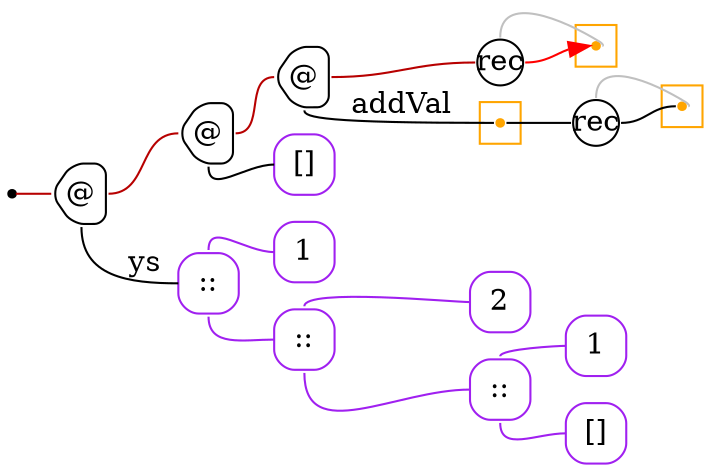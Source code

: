 digraph G {
  rankdir=LR;
  edge[arrowhead=none,arrowtail=none];
  node[fixedsize=true,shape=circle]
  size="9.201041666666667,5.219270833333334";
  labeldistance=0;
  nodesep=.175;
  ranksep=.175;

 nd1[shape=point];
   nd15[label="1",tooltip="nd15-ConstGraph",style=rounded,orientation=90,shape=square,width=.4,height=.4,color="purple"];
   nd21[label="2",tooltip="nd21-ConstGraph",style=rounded,orientation=90,shape=square,width=.4,height=.4,color="purple"];
   nd27[label="1",tooltip="nd27-ConstGraph",style=rounded,orientation=90,shape=square,width=.4,height=.4,color="purple"];
   nd32[label="[]",tooltip="nd32-ConstEmptyGraph",style=rounded,orientation=90,shape=square,width=.4,height=.4,color="purple"];
   nd363[label="::",tooltip="nd363-ConstListGraph",style=rounded,orientation=90,shape=square,width=.4,height=.4,color="purple"];
   nd369[label="::",tooltip="nd369-ConstListGraph",style=rounded,orientation=90,shape=square,width=.4,height=.4,color="purple"];
   nd375[label="::",tooltip="nd375-ConstListGraph",style=rounded,orientation=90,shape=square,width=.4,height=.4,color="purple"];
 subgraph cluster_nd174 {
   graph[style=fill,color="orange"];
   ndcluster_nd174[tooltip="nd174",orientation=90,shape=point,color="orange"];
 };
 nd379[label="rec",tooltip="nd379-RecurGraph",style=rounded,width=.3,height=.3,color="#000000"];
   subgraph cluster_nd383 {
     graph[style=fill,color="orange"];
     ndcluster_nd383[tooltip="nd383",orientation=90,shape=point,color="orange"];
   };
 nd49[label="@",tooltip="nd49-AppGraph",style=rounded,orientation=90,shape=house,width=.4,height=.4,color="#000000"];
 nd50[label="@",tooltip="nd50-AppGraph",style=rounded,orientation=90,shape=house,width=.4,height=.4,color="#000000"];
 nd51[label="@",tooltip="nd51-AppGraph",style=rounded,orientation=90,shape=house,width=.4,height=.4,color="#000000"];
   subgraph cluster_nd57 {
     graph[style=fill,color="orange"];
     ndcluster_nd57[tooltip="nd57",orientation=90,shape=point,color="orange"];
   };
 nd55[label="rec",tooltip="nd55-RecurGraph",style=rounded,width=.3,height=.3,color="#000000"];
   nd159[label="[]",tooltip="nd159-ConstEmptyGraph",style=rounded,orientation=90,shape=square,width=.4,height=.4,color="purple"];

  nd363->nd27[tailport=n,headport=w,color=purple,arrowhead=none,arrowtail=none];
  nd363->nd32[tailport=s,headport=w,color=purple,arrowhead=none,arrowtail=none];
  nd369->nd21[tailport=n,headport=w,color=purple,arrowhead=none,arrowtail=none];
  nd369->nd363[tailport=s,headport=w,color=purple,arrowhead=none,arrowtail=none];
  nd375->nd15[tailport=n,headport=w,color=purple,arrowhead=none,arrowtail=none];
  nd375->nd369[tailport=s,headport=w,color=purple,arrowhead=none,arrowtail=none];
  nd55->ndcluster_nd57[dir=back,headport=e,tailport=n,color=grey,arrowhead=none,arrowtail=none];
  nd55->ndcluster_nd57[tailport=e,headport=w,color=red,arrowhead=normal];
  nd51->nd55[tailport=e,headport=w,color="#b70000",arrowhead=none,arrowtail=none];
  nd50->nd51[tailport=e,headport=w,color="#b70000",arrowhead=none,arrowtail=none];
  nd50->nd159[tailport=s,headport=w];
  nd49->nd50[tailport=e,headport=w,color="#b70000",arrowhead=none,arrowtail=none];
  nd1->nd49[tailport=e,headport=w,color="#b70000",arrowhead=none,arrowtail=none];
  nd51->ndcluster_nd174[label="addVal",tailport=s,headport=w];
  ndcluster_nd174->nd379[tailport=e,headport=w,color=black,arrowhead=none,arrowtail=none];
  nd49->nd375[label="ys",tailport=s,headport=w];
  nd379->ndcluster_nd383[dir=back,headport=e,tailport=n,color=grey,arrowhead=none,arrowtail=none];
  nd379->ndcluster_nd383[tailport=e,headport=w];
}